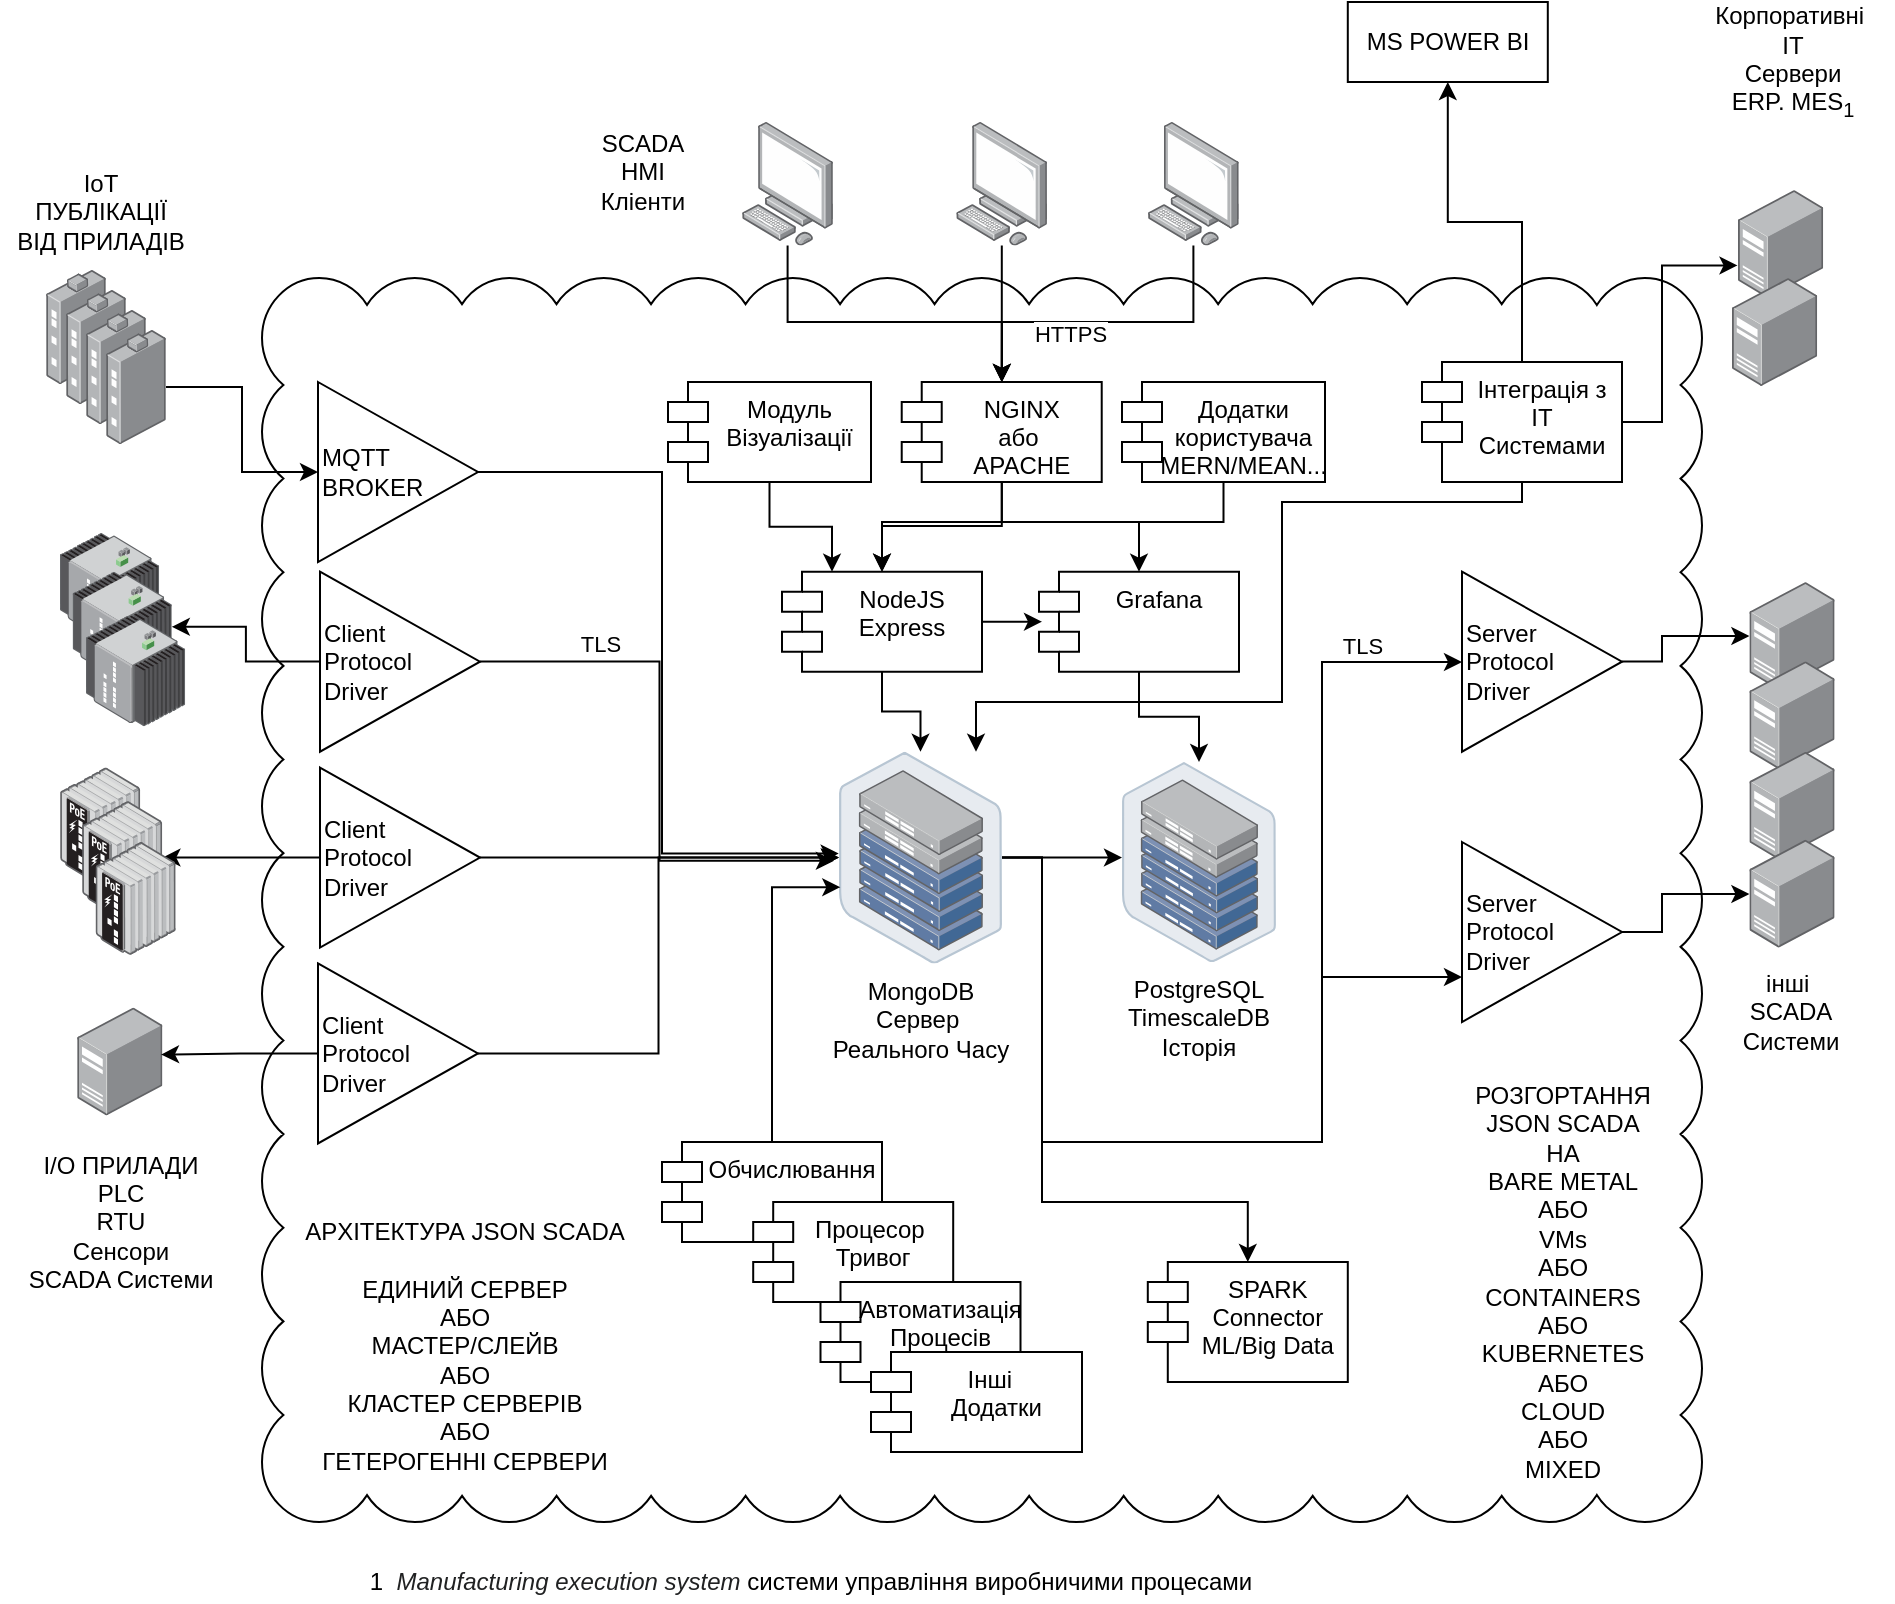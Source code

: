 <mxfile version="13.1.3">
    <diagram id="DClBRWJwVnQ7L_78uhSN" name="Page-1">
        <mxGraphModel dx="1115" dy="2233" grid="1" gridSize="10" guides="1" tooltips="1" connect="1" arrows="1" fold="1" page="1" pageScale="1" pageWidth="827" pageHeight="1169" math="0" shadow="0">
            <root>
                <mxCell id="0"/>
                <mxCell id="1" parent="0"/>
                <mxCell id="2CWKWO84OULizUMqtcW2-84" value="" style="whiteSpace=wrap;html=1;shape=mxgraph.basic.cloud_rect;" parent="1" vertex="1">
                    <mxGeometry x="200" y="48" width="720" height="622" as="geometry"/>
                </mxCell>
                <mxCell id="2CWKWO84OULizUMqtcW2-62" value="" style="points=[];aspect=fixed;html=1;align=center;shadow=0;dashed=0;image;image=img/lib/allied_telesis/switch/Industrial_Ethernet_IE200_POE.svg;" parent="1" vertex="1">
                    <mxGeometry x="99" y="292.79" width="40.2" height="56.4" as="geometry"/>
                </mxCell>
                <mxCell id="2CWKWO84OULizUMqtcW2-59" value="" style="points=[];aspect=fixed;html=1;align=center;shadow=0;dashed=0;image;image=img/lib/allied_telesis/switch/Industrial_Ethernet_IE300.svg;" parent="1" vertex="1">
                    <mxGeometry x="99" y="175.44" width="49.6" height="55.16" as="geometry"/>
                </mxCell>
                <mxCell id="2CWKWO84OULizUMqtcW2-55" style="edgeStyle=orthogonalEdgeStyle;rounded=0;orthogonalLoop=1;jettySize=auto;html=1;" parent="1" source="2CWKWO84OULizUMqtcW2-2" target="2CWKWO84OULizUMqtcW2-12" edge="1">
                    <mxGeometry relative="1" as="geometry"/>
                </mxCell>
                <mxCell id="2CWKWO84OULizUMqtcW2-91" value="TLS" style="edgeLabel;html=1;align=center;verticalAlign=middle;resizable=0;points=[];" parent="2CWKWO84OULizUMqtcW2-55" vertex="1" connectable="0">
                    <mxGeometry x="-0.569" relative="1" as="geometry">
                        <mxPoint y="-9" as="offset"/>
                    </mxGeometry>
                </mxCell>
                <mxCell id="2CWKWO84OULizUMqtcW2-56" style="edgeStyle=orthogonalEdgeStyle;rounded=0;orthogonalLoop=1;jettySize=auto;html=1;" parent="1" source="2CWKWO84OULizUMqtcW2-2" target="2CWKWO84OULizUMqtcW2-4" edge="1">
                    <mxGeometry relative="1" as="geometry"/>
                </mxCell>
                <mxCell id="2CWKWO84OULizUMqtcW2-2" value="Client&lt;br&gt;Protocol&lt;br&gt;Driver" style="triangle;whiteSpace=wrap;html=1;align=left;" parent="1" vertex="1">
                    <mxGeometry x="229" y="194.84" width="80" height="90" as="geometry"/>
                </mxCell>
                <mxCell id="2CWKWO84OULizUMqtcW2-4" value="" style="points=[];aspect=fixed;html=1;align=center;shadow=0;dashed=0;image;image=img/lib/allied_telesis/switch/Industrial_Ethernet_IE300.svg;" parent="1" vertex="1">
                    <mxGeometry x="105.3" y="194.84" width="49.6" height="55.16" as="geometry"/>
                </mxCell>
                <mxCell id="2CWKWO84OULizUMqtcW2-5" value="" style="points=[];aspect=fixed;html=1;align=center;shadow=0;dashed=0;image;image=img/lib/allied_telesis/switch/Industrial_Ethernet_IE200_POE.svg;" parent="1" vertex="1">
                    <mxGeometry x="110.0" y="309.59" width="40.2" height="56.4" as="geometry"/>
                </mxCell>
                <mxCell id="2CWKWO84OULizUMqtcW2-31" style="edgeStyle=orthogonalEdgeStyle;rounded=0;orthogonalLoop=1;jettySize=auto;html=1;" parent="1" source="2CWKWO84OULizUMqtcW2-7" target="2CWKWO84OULizUMqtcW2-20" edge="1">
                    <mxGeometry relative="1" as="geometry">
                        <Array as="points">
                            <mxPoint x="463" y="70"/>
                            <mxPoint x="570" y="70"/>
                        </Array>
                    </mxGeometry>
                </mxCell>
                <mxCell id="2CWKWO84OULizUMqtcW2-7" value="" style="points=[];aspect=fixed;html=1;align=center;shadow=0;dashed=0;image;image=img/lib/allied_telesis/computer_and_terminals/Personal_Computer.svg;" parent="1" vertex="1">
                    <mxGeometry x="440" y="-30" width="45.6" height="61.8" as="geometry"/>
                </mxCell>
                <mxCell id="2CWKWO84OULizUMqtcW2-33" style="edgeStyle=orthogonalEdgeStyle;rounded=0;orthogonalLoop=1;jettySize=auto;html=1;entryX=0.5;entryY=0;entryDx=0;entryDy=0;" parent="1" source="2CWKWO84OULizUMqtcW2-8" target="2CWKWO84OULizUMqtcW2-20" edge="1">
                    <mxGeometry relative="1" as="geometry">
                        <Array as="points">
                            <mxPoint x="666" y="70"/>
                            <mxPoint x="570" y="70"/>
                        </Array>
                    </mxGeometry>
                </mxCell>
                <mxCell id="2CWKWO84OULizUMqtcW2-88" value="HTTPS" style="edgeLabel;html=1;align=center;verticalAlign=middle;resizable=0;points=[];" parent="2CWKWO84OULizUMqtcW2-33" vertex="1" connectable="0">
                    <mxGeometry x="0.237" y="6" relative="1" as="geometry">
                        <mxPoint x="1" as="offset"/>
                    </mxGeometry>
                </mxCell>
                <mxCell id="2CWKWO84OULizUMqtcW2-8" value="" style="points=[];aspect=fixed;html=1;align=center;shadow=0;dashed=0;image;image=img/lib/allied_telesis/computer_and_terminals/Personal_Computer.svg;" parent="1" vertex="1">
                    <mxGeometry x="642.9" y="-30" width="45.6" height="61.8" as="geometry"/>
                </mxCell>
                <mxCell id="2CWKWO84OULizUMqtcW2-32" style="edgeStyle=orthogonalEdgeStyle;rounded=0;orthogonalLoop=1;jettySize=auto;html=1;entryX=0.5;entryY=0;entryDx=0;entryDy=0;" parent="1" source="2CWKWO84OULizUMqtcW2-9" target="2CWKWO84OULizUMqtcW2-20" edge="1">
                    <mxGeometry relative="1" as="geometry">
                        <mxPoint x="570" y="80" as="targetPoint"/>
                    </mxGeometry>
                </mxCell>
                <mxCell id="2CWKWO84OULizUMqtcW2-9" value="" style="points=[];aspect=fixed;html=1;align=center;shadow=0;dashed=0;image;image=img/lib/allied_telesis/computer_and_terminals/Personal_Computer.svg;" parent="1" vertex="1">
                    <mxGeometry x="547.06" y="-30" width="45.6" height="61.8" as="geometry"/>
                </mxCell>
                <mxCell id="2CWKWO84OULizUMqtcW2-27" style="edgeStyle=orthogonalEdgeStyle;rounded=0;orthogonalLoop=1;jettySize=auto;html=1;entryX=0;entryY=0.478;entryDx=0;entryDy=0;entryPerimeter=0;" parent="1" source="2CWKWO84OULizUMqtcW2-12" target="2CWKWO84OULizUMqtcW2-21" edge="1">
                    <mxGeometry relative="1" as="geometry"/>
                </mxCell>
                <mxCell id="2CWKWO84OULizUMqtcW2-48" style="edgeStyle=orthogonalEdgeStyle;rounded=0;orthogonalLoop=1;jettySize=auto;html=1;entryX=0;entryY=0.75;entryDx=0;entryDy=0;" parent="1" source="2CWKWO84OULizUMqtcW2-12" target="2CWKWO84OULizUMqtcW2-39" edge="1">
                    <mxGeometry relative="1" as="geometry">
                        <Array as="points">
                            <mxPoint x="590" y="338"/>
                            <mxPoint x="590" y="480"/>
                            <mxPoint x="730" y="480"/>
                            <mxPoint x="730" y="397"/>
                        </Array>
                    </mxGeometry>
                </mxCell>
                <mxCell id="2CWKWO84OULizUMqtcW2-82" style="edgeStyle=orthogonalEdgeStyle;rounded=0;orthogonalLoop=1;jettySize=auto;html=1;entryX=0.5;entryY=0;entryDx=0;entryDy=0;" parent="1" source="2CWKWO84OULizUMqtcW2-12" target="2CWKWO84OULizUMqtcW2-81" edge="1">
                    <mxGeometry relative="1" as="geometry">
                        <Array as="points">
                            <mxPoint x="590" y="338"/>
                            <mxPoint x="590" y="510"/>
                            <mxPoint x="693" y="510"/>
                        </Array>
                    </mxGeometry>
                </mxCell>
                <mxCell id="2CWKWO84OULizUMqtcW2-12" value="MongoDB&lt;br&gt;Сервер&amp;nbsp;&lt;br&gt;Реального Часу" style="points=[];aspect=fixed;html=1;align=center;shadow=0;dashed=0;image;image=img/lib/allied_telesis/storage/Datacenter_Server_Half_Rack_ToR.svg;" parent="1" vertex="1">
                    <mxGeometry x="488.5" y="284.84" width="81.5" height="105.9" as="geometry"/>
                </mxCell>
                <mxCell id="2CWKWO84OULizUMqtcW2-13" value="" style="points=[];aspect=fixed;html=1;align=center;shadow=0;dashed=0;image;image=img/lib/allied_telesis/computer_and_terminals/Server_Desktop.svg;" parent="1" vertex="1">
                    <mxGeometry x="107.6" y="412.74" width="42.6" height="54" as="geometry"/>
                </mxCell>
                <mxCell id="2CWKWO84OULizUMqtcW2-18" style="edgeStyle=orthogonalEdgeStyle;rounded=0;orthogonalLoop=1;jettySize=auto;html=1;exitX=0.5;exitY=0;exitDx=0;exitDy=0;entryX=0.008;entryY=0.64;entryDx=0;entryDy=0;entryPerimeter=0;" parent="1" source="2CWKWO84OULizUMqtcW2-14" target="2CWKWO84OULizUMqtcW2-12" edge="1">
                    <mxGeometry relative="1" as="geometry"/>
                </mxCell>
                <mxCell id="2CWKWO84OULizUMqtcW2-14" value="Обчислювання" style="shape=module;align=left;spacingLeft=20;align=center;verticalAlign=top;" parent="1" vertex="1">
                    <mxGeometry x="400" y="480" width="110" height="50" as="geometry"/>
                </mxCell>
                <mxCell id="2CWKWO84OULizUMqtcW2-15" value="Процесор &#10;Тривог" style="shape=module;align=left;spacingLeft=20;align=center;verticalAlign=top;" parent="1" vertex="1">
                    <mxGeometry x="445.6" y="510" width="100" height="50" as="geometry"/>
                </mxCell>
                <mxCell id="2CWKWO84OULizUMqtcW2-71" style="edgeStyle=orthogonalEdgeStyle;rounded=0;orthogonalLoop=1;jettySize=auto;html=1;" parent="1" source="2CWKWO84OULizUMqtcW2-16" target="2CWKWO84OULizUMqtcW2-12" edge="1">
                    <mxGeometry relative="1" as="geometry">
                        <Array as="points">
                            <mxPoint x="830" y="160"/>
                            <mxPoint x="710" y="160"/>
                            <mxPoint x="710" y="260"/>
                            <mxPoint x="557" y="260"/>
                        </Array>
                    </mxGeometry>
                </mxCell>
                <mxCell id="2CWKWO84OULizUMqtcW2-72" style="edgeStyle=orthogonalEdgeStyle;rounded=0;orthogonalLoop=1;jettySize=auto;html=1;entryX=-0.006;entryY=0.698;entryDx=0;entryDy=0;entryPerimeter=0;" parent="1" source="2CWKWO84OULizUMqtcW2-16" target="2CWKWO84OULizUMqtcW2-66" edge="1">
                    <mxGeometry relative="1" as="geometry">
                        <Array as="points">
                            <mxPoint x="900" y="120"/>
                            <mxPoint x="900" y="42"/>
                        </Array>
                    </mxGeometry>
                </mxCell>
                <mxCell id="2CWKWO84OULizUMqtcW2-86" style="edgeStyle=orthogonalEdgeStyle;rounded=0;orthogonalLoop=1;jettySize=auto;html=1;" parent="1" source="2CWKWO84OULizUMqtcW2-16" target="2CWKWO84OULizUMqtcW2-87" edge="1">
                    <mxGeometry relative="1" as="geometry">
                        <mxPoint x="830" y="-20" as="targetPoint"/>
                    </mxGeometry>
                </mxCell>
                <mxCell id="2CWKWO84OULizUMqtcW2-16" value="Інтеграція з&#10;IT&#10;Системами" style="shape=module;align=left;spacingLeft=20;align=center;verticalAlign=top;" parent="1" vertex="1">
                    <mxGeometry x="780" y="90" width="100" height="60" as="geometry"/>
                </mxCell>
                <mxCell id="2CWKWO84OULizUMqtcW2-24" style="edgeStyle=orthogonalEdgeStyle;rounded=0;orthogonalLoop=1;jettySize=auto;html=1;exitX=0.5;exitY=1;exitDx=0;exitDy=0;" parent="1" source="2CWKWO84OULizUMqtcW2-19" target="2CWKWO84OULizUMqtcW2-12" edge="1">
                    <mxGeometry relative="1" as="geometry"/>
                </mxCell>
                <mxCell id="2CWKWO84OULizUMqtcW2-28" style="edgeStyle=orthogonalEdgeStyle;rounded=0;orthogonalLoop=1;jettySize=auto;html=1;exitX=1;exitY=0.5;exitDx=0;exitDy=0;entryX=0.015;entryY=0.5;entryDx=0;entryDy=0;entryPerimeter=0;" parent="1" source="2CWKWO84OULizUMqtcW2-19" target="2CWKWO84OULizUMqtcW2-22" edge="1">
                    <mxGeometry relative="1" as="geometry"/>
                </mxCell>
                <mxCell id="2CWKWO84OULizUMqtcW2-19" value="NodeJS&#10;Express" style="shape=module;align=left;spacingLeft=20;align=center;verticalAlign=top;" parent="1" vertex="1">
                    <mxGeometry x="460" y="194.84" width="100" height="50" as="geometry"/>
                </mxCell>
                <mxCell id="2CWKWO84OULizUMqtcW2-35" style="edgeStyle=orthogonalEdgeStyle;rounded=0;orthogonalLoop=1;jettySize=auto;html=1;entryX=0.5;entryY=0;entryDx=0;entryDy=0;" parent="1" source="2CWKWO84OULizUMqtcW2-20" target="2CWKWO84OULizUMqtcW2-22" edge="1">
                    <mxGeometry relative="1" as="geometry">
                        <Array as="points">
                            <mxPoint x="570" y="170"/>
                            <mxPoint x="639" y="170"/>
                        </Array>
                    </mxGeometry>
                </mxCell>
                <mxCell id="2CWKWO84OULizUMqtcW2-78" style="edgeStyle=orthogonalEdgeStyle;rounded=0;orthogonalLoop=1;jettySize=auto;html=1;" parent="1" source="2CWKWO84OULizUMqtcW2-20" target="2CWKWO84OULizUMqtcW2-19" edge="1">
                    <mxGeometry relative="1" as="geometry">
                        <Array as="points">
                            <mxPoint x="570" y="172"/>
                            <mxPoint x="510" y="172"/>
                        </Array>
                    </mxGeometry>
                </mxCell>
                <mxCell id="2CWKWO84OULizUMqtcW2-20" value="NGINX&#10;або &#10;APACHE" style="shape=module;align=left;spacingLeft=20;align=center;verticalAlign=top;" parent="1" vertex="1">
                    <mxGeometry x="519.86" y="100" width="100" height="50" as="geometry"/>
                </mxCell>
                <mxCell id="2CWKWO84OULizUMqtcW2-21" value="PostgreSQL&lt;br&gt;TimescaleDB&lt;br&gt;Історія" style="points=[];aspect=fixed;html=1;align=center;shadow=0;dashed=0;image;image=img/lib/allied_telesis/storage/Datacenter_Server_Half_Rack_ToR.svg;" parent="1" vertex="1">
                    <mxGeometry x="630" y="290" width="76.96" height="100" as="geometry"/>
                </mxCell>
                <mxCell id="2CWKWO84OULizUMqtcW2-23" style="edgeStyle=orthogonalEdgeStyle;rounded=0;orthogonalLoop=1;jettySize=auto;html=1;exitX=0.5;exitY=1;exitDx=0;exitDy=0;" parent="1" source="2CWKWO84OULizUMqtcW2-22" target="2CWKWO84OULizUMqtcW2-21" edge="1">
                    <mxGeometry relative="1" as="geometry"/>
                </mxCell>
                <mxCell id="2CWKWO84OULizUMqtcW2-22" value="Grafana" style="shape=module;align=left;spacingLeft=20;align=center;verticalAlign=top;" parent="1" vertex="1">
                    <mxGeometry x="588.5" y="194.84" width="100" height="50" as="geometry"/>
                </mxCell>
                <mxCell id="2CWKWO84OULizUMqtcW2-47" style="edgeStyle=orthogonalEdgeStyle;rounded=0;orthogonalLoop=1;jettySize=auto;html=1;" parent="1" source="2CWKWO84OULizUMqtcW2-36" target="2CWKWO84OULizUMqtcW2-42" edge="1">
                    <mxGeometry relative="1" as="geometry">
                        <Array as="points">
                            <mxPoint x="900" y="240"/>
                            <mxPoint x="900" y="227"/>
                        </Array>
                    </mxGeometry>
                </mxCell>
                <mxCell id="2CWKWO84OULizUMqtcW2-65" style="edgeStyle=orthogonalEdgeStyle;rounded=0;orthogonalLoop=1;jettySize=auto;html=1;" parent="1" target="2CWKWO84OULizUMqtcW2-36" edge="1">
                    <mxGeometry relative="1" as="geometry">
                        <mxPoint x="730" y="410" as="sourcePoint"/>
                        <Array as="points">
                            <mxPoint x="730" y="240"/>
                        </Array>
                    </mxGeometry>
                </mxCell>
                <mxCell id="2CWKWO84OULizUMqtcW2-90" value="TLS" style="edgeLabel;html=1;align=center;verticalAlign=middle;resizable=0;points=[];" parent="2CWKWO84OULizUMqtcW2-65" vertex="1" connectable="0">
                    <mxGeometry x="0.416" y="-20" relative="1" as="geometry">
                        <mxPoint x="20" y="-28" as="offset"/>
                    </mxGeometry>
                </mxCell>
                <mxCell id="2CWKWO84OULizUMqtcW2-36" value="Server&lt;br&gt;Protocol&lt;br&gt;Driver" style="triangle;whiteSpace=wrap;html=1;align=left;" parent="1" vertex="1">
                    <mxGeometry x="800" y="194.84" width="80" height="90" as="geometry"/>
                </mxCell>
                <mxCell id="2CWKWO84OULizUMqtcW2-54" style="edgeStyle=orthogonalEdgeStyle;rounded=0;orthogonalLoop=1;jettySize=auto;html=1;entryX=-0.031;entryY=0.515;entryDx=0;entryDy=0;entryPerimeter=0;" parent="1" source="2CWKWO84OULizUMqtcW2-37" target="2CWKWO84OULizUMqtcW2-12" edge="1">
                    <mxGeometry relative="1" as="geometry"/>
                </mxCell>
                <mxCell id="2CWKWO84OULizUMqtcW2-58" style="edgeStyle=orthogonalEdgeStyle;rounded=0;orthogonalLoop=1;jettySize=auto;html=1;" parent="1" source="2CWKWO84OULizUMqtcW2-37" target="2CWKWO84OULizUMqtcW2-5" edge="1">
                    <mxGeometry relative="1" as="geometry"/>
                </mxCell>
                <mxCell id="2CWKWO84OULizUMqtcW2-37" value="Client&lt;br&gt;Protocol&lt;br&gt;Driver" style="triangle;whiteSpace=wrap;html=1;align=left;" parent="1" vertex="1">
                    <mxGeometry x="229" y="292.79" width="80" height="90" as="geometry"/>
                </mxCell>
                <mxCell id="2CWKWO84OULizUMqtcW2-52" style="edgeStyle=orthogonalEdgeStyle;rounded=0;orthogonalLoop=1;jettySize=auto;html=1;" parent="1" source="2CWKWO84OULizUMqtcW2-38" target="2CWKWO84OULizUMqtcW2-12" edge="1">
                    <mxGeometry relative="1" as="geometry"/>
                </mxCell>
                <mxCell id="2CWKWO84OULizUMqtcW2-64" style="edgeStyle=orthogonalEdgeStyle;rounded=0;orthogonalLoop=1;jettySize=auto;html=1;entryX=0.984;entryY=0.436;entryDx=0;entryDy=0;entryPerimeter=0;" parent="1" source="2CWKWO84OULizUMqtcW2-38" target="2CWKWO84OULizUMqtcW2-13" edge="1">
                    <mxGeometry relative="1" as="geometry">
                        <mxPoint x="170" y="436" as="targetPoint"/>
                    </mxGeometry>
                </mxCell>
                <mxCell id="2CWKWO84OULizUMqtcW2-38" value="Client&lt;br&gt;Protocol&lt;br&gt;Driver" style="triangle;whiteSpace=wrap;html=1;align=left;" parent="1" vertex="1">
                    <mxGeometry x="228" y="390.74" width="80" height="90" as="geometry"/>
                </mxCell>
                <mxCell id="2CWKWO84OULizUMqtcW2-46" style="edgeStyle=orthogonalEdgeStyle;rounded=0;orthogonalLoop=1;jettySize=auto;html=1;exitX=1;exitY=0.5;exitDx=0;exitDy=0;" parent="1" source="2CWKWO84OULizUMqtcW2-39" target="2CWKWO84OULizUMqtcW2-45" edge="1">
                    <mxGeometry relative="1" as="geometry">
                        <Array as="points">
                            <mxPoint x="900" y="375"/>
                            <mxPoint x="900" y="356"/>
                        </Array>
                    </mxGeometry>
                </mxCell>
                <mxCell id="2CWKWO84OULizUMqtcW2-39" value="Server&lt;br&gt;Protocol&lt;br&gt;Driver" style="triangle;whiteSpace=wrap;html=1;align=left;" parent="1" vertex="1">
                    <mxGeometry x="800" y="330" width="80" height="90" as="geometry"/>
                </mxCell>
                <mxCell id="2CWKWO84OULizUMqtcW2-40" value="I/O ПРИЛАДИ&lt;br&gt;PLC&lt;br&gt;RTU&lt;br&gt;Сенсори&lt;br&gt;SCADA Системи" style="text;html=1;align=center;verticalAlign=middle;resizable=0;points=[];autosize=1;" parent="1" vertex="1">
                    <mxGeometry x="73.9" y="485" width="110" height="70" as="geometry"/>
                </mxCell>
                <mxCell id="2CWKWO84OULizUMqtcW2-41" value="інші&amp;nbsp;&lt;br&gt;SCADA&lt;br&gt;Системи" style="text;html=1;align=center;verticalAlign=middle;resizable=0;points=[];autosize=1;" parent="1" vertex="1">
                    <mxGeometry x="934.3" y="390" width="60" height="50" as="geometry"/>
                </mxCell>
                <mxCell id="2CWKWO84OULizUMqtcW2-42" value="" style="points=[];aspect=fixed;html=1;align=center;shadow=0;dashed=0;image;image=img/lib/allied_telesis/computer_and_terminals/Server_Desktop.svg;" parent="1" vertex="1">
                    <mxGeometry x="943.7" y="200" width="42.6" height="54" as="geometry"/>
                </mxCell>
                <mxCell id="2CWKWO84OULizUMqtcW2-43" value="" style="points=[];aspect=fixed;html=1;align=center;shadow=0;dashed=0;image;image=img/lib/allied_telesis/computer_and_terminals/Server_Desktop.svg;" parent="1" vertex="1">
                    <mxGeometry x="943.7" y="239.6" width="42.6" height="54" as="geometry"/>
                </mxCell>
                <mxCell id="2CWKWO84OULizUMqtcW2-44" value="" style="points=[];aspect=fixed;html=1;align=center;shadow=0;dashed=0;image;image=img/lib/allied_telesis/computer_and_terminals/Server_Desktop.svg;" parent="1" vertex="1">
                    <mxGeometry x="943.7" y="284.84" width="42.6" height="54" as="geometry"/>
                </mxCell>
                <mxCell id="2CWKWO84OULizUMqtcW2-45" value="" style="points=[];aspect=fixed;html=1;align=center;shadow=0;dashed=0;image;image=img/lib/allied_telesis/computer_and_terminals/Server_Desktop.svg;" parent="1" vertex="1">
                    <mxGeometry x="943.7" y="328.79" width="42.6" height="54" as="geometry"/>
                </mxCell>
                <mxCell id="2CWKWO84OULizUMqtcW2-60" value="" style="points=[];aspect=fixed;html=1;align=center;shadow=0;dashed=0;image;image=img/lib/allied_telesis/switch/Industrial_Ethernet_IE300.svg;" parent="1" vertex="1">
                    <mxGeometry x="112" y="217" width="49.6" height="55.16" as="geometry"/>
                </mxCell>
                <mxCell id="2CWKWO84OULizUMqtcW2-61" value="" style="points=[];aspect=fixed;html=1;align=center;shadow=0;dashed=0;image;image=img/lib/allied_telesis/switch/Industrial_Ethernet_IE200_POE.svg;" parent="1" vertex="1">
                    <mxGeometry x="116.7" y="330.0" width="40.2" height="56.4" as="geometry"/>
                </mxCell>
                <mxCell id="2CWKWO84OULizUMqtcW2-66" value="" style="points=[];aspect=fixed;html=1;align=center;shadow=0;dashed=0;image;image=img/lib/allied_telesis/computer_and_terminals/Server_Desktop.svg;" parent="1" vertex="1">
                    <mxGeometry x="938" y="4" width="42.6" height="54" as="geometry"/>
                </mxCell>
                <mxCell id="2CWKWO84OULizUMqtcW2-67" value="Корпоративні&amp;nbsp;&lt;br&gt;IT&lt;br&gt;Сервери&lt;br&gt;ERP. MES&lt;sub&gt;1&lt;/sub&gt;" style="text;html=1;align=center;verticalAlign=middle;resizable=0;points=[];autosize=1;rotation=0;" parent="1" vertex="1">
                    <mxGeometry x="915" y="-90" width="100" height="60" as="geometry"/>
                </mxCell>
                <mxCell id="2CWKWO84OULizUMqtcW2-68" value="" style="points=[];aspect=fixed;html=1;align=center;shadow=0;dashed=0;image;image=img/lib/allied_telesis/computer_and_terminals/Server_Desktop.svg;" parent="1" vertex="1">
                    <mxGeometry x="935" y="48" width="42.6" height="54" as="geometry"/>
                </mxCell>
                <mxCell id="2CWKWO84OULizUMqtcW2-103" style="edgeStyle=orthogonalEdgeStyle;rounded=0;orthogonalLoop=1;jettySize=auto;html=1;entryX=0.25;entryY=0;entryDx=0;entryDy=0;" parent="1" source="2CWKWO84OULizUMqtcW2-73" target="2CWKWO84OULizUMqtcW2-19" edge="1">
                    <mxGeometry relative="1" as="geometry"/>
                </mxCell>
                <mxCell id="2CWKWO84OULizUMqtcW2-73" value="Модуль&#10;Візуалізації" style="shape=module;align=left;spacingLeft=20;align=center;verticalAlign=top;" parent="1" vertex="1">
                    <mxGeometry x="403" y="100" width="101.5" height="50" as="geometry"/>
                </mxCell>
                <mxCell id="2CWKWO84OULizUMqtcW2-79" value="SCADA&lt;br&gt;HMI&lt;br&gt;Кліенти" style="text;html=1;align=center;verticalAlign=middle;resizable=0;points=[];autosize=1;" parent="1" vertex="1">
                    <mxGeometry x="360" y="-30" width="60" height="50" as="geometry"/>
                </mxCell>
                <mxCell id="2CWKWO84OULizUMqtcW2-80" value="Автоматизація&#10;Процесів" style="shape=module;align=left;spacingLeft=20;align=center;verticalAlign=top;" parent="1" vertex="1">
                    <mxGeometry x="479.25" y="550" width="100" height="50" as="geometry"/>
                </mxCell>
                <mxCell id="2CWKWO84OULizUMqtcW2-81" value="SPARK&#10;Connector&#10;ML/Big Data" style="shape=module;align=left;spacingLeft=20;align=center;verticalAlign=top;" parent="1" vertex="1">
                    <mxGeometry x="642.9" y="540" width="100" height="60" as="geometry"/>
                </mxCell>
                <mxCell id="2CWKWO84OULizUMqtcW2-85" value="АРXІТЕКТУРА JSON SCADA&lt;br&gt;&lt;br&gt;ЕДИНИЙ СЕРВЕР&lt;br&gt;АБО&lt;br&gt;МАСТЕР/СЛЕЙВ&lt;br&gt;АБО&lt;br&gt;КЛАСТЕР СЕРВЕРІВ&lt;br&gt;АБО&lt;br&gt;ГЕТЕРОГЕННІ СЕРВЕРИ" style="text;html=1;align=center;verticalAlign=middle;resizable=0;points=[];autosize=1;" parent="1" vertex="1">
                    <mxGeometry x="211" y="517" width="180" height="130" as="geometry"/>
                </mxCell>
                <mxCell id="2CWKWO84OULizUMqtcW2-87" value="MS POWER BI" style="rounded=0;whiteSpace=wrap;html=1;" parent="1" vertex="1">
                    <mxGeometry x="742.9" y="-90" width="100" height="40" as="geometry"/>
                </mxCell>
                <mxCell id="2CWKWO84OULizUMqtcW2-95" style="edgeStyle=orthogonalEdgeStyle;rounded=0;orthogonalLoop=1;jettySize=auto;html=1;entryX=-0.002;entryY=0.481;entryDx=0;entryDy=0;entryPerimeter=0;" parent="1" source="2CWKWO84OULizUMqtcW2-92" target="2CWKWO84OULizUMqtcW2-12" edge="1">
                    <mxGeometry relative="1" as="geometry">
                        <Array as="points">
                            <mxPoint x="400" y="145"/>
                            <mxPoint x="400" y="336"/>
                        </Array>
                    </mxGeometry>
                </mxCell>
                <mxCell id="2CWKWO84OULizUMqtcW2-92" value="MQTT&lt;br&gt;BROKER" style="triangle;whiteSpace=wrap;html=1;align=left;" parent="1" vertex="1">
                    <mxGeometry x="228" y="100" width="80" height="90" as="geometry"/>
                </mxCell>
                <mxCell id="2CWKWO84OULizUMqtcW2-96" value="IoT&lt;br&gt;ПУБЛІКАЦІЇ&lt;br&gt;ВІД ПРИЛАДІВ" style="text;html=1;align=center;verticalAlign=middle;resizable=0;points=[];autosize=1;" parent="1" vertex="1">
                    <mxGeometry x="69.1" y="-10" width="100" height="50" as="geometry"/>
                </mxCell>
                <mxCell id="2CWKWO84OULizUMqtcW2-98" value="" style="points=[];aspect=fixed;html=1;align=center;shadow=0;dashed=0;image;image=img/lib/allied_telesis/media_converters/Industrial_Media_Converter.svg;" parent="1" vertex="1">
                    <mxGeometry x="92" y="44" width="30" height="57" as="geometry"/>
                </mxCell>
                <mxCell id="2CWKWO84OULizUMqtcW2-99" value="" style="points=[];aspect=fixed;html=1;align=center;shadow=0;dashed=0;image;image=img/lib/allied_telesis/media_converters/Industrial_Media_Converter.svg;" parent="1" vertex="1">
                    <mxGeometry x="102" y="54" width="30" height="57" as="geometry"/>
                </mxCell>
                <mxCell id="2CWKWO84OULizUMqtcW2-100" value="" style="points=[];aspect=fixed;html=1;align=center;shadow=0;dashed=0;image;image=img/lib/allied_telesis/media_converters/Industrial_Media_Converter.svg;" parent="1" vertex="1">
                    <mxGeometry x="112" y="64" width="30" height="57" as="geometry"/>
                </mxCell>
                <mxCell id="2CWKWO84OULizUMqtcW2-102" style="edgeStyle=orthogonalEdgeStyle;rounded=0;orthogonalLoop=1;jettySize=auto;html=1;entryX=0;entryY=0.5;entryDx=0;entryDy=0;" parent="1" source="2CWKWO84OULizUMqtcW2-101" target="2CWKWO84OULizUMqtcW2-92" edge="1">
                    <mxGeometry relative="1" as="geometry"/>
                </mxCell>
                <mxCell id="2CWKWO84OULizUMqtcW2-101" value="" style="points=[];aspect=fixed;html=1;align=center;shadow=0;dashed=0;image;image=img/lib/allied_telesis/media_converters/Industrial_Media_Converter.svg;" parent="1" vertex="1">
                    <mxGeometry x="122" y="74" width="30" height="57" as="geometry"/>
                </mxCell>
                <mxCell id="2CWKWO84OULizUMqtcW2-104" value="РОЗГОРТАННЯ&lt;br&gt;JSON SCADA&lt;br&gt;НА&lt;br&gt;BARE METAL&lt;br&gt;АБО&lt;br&gt;VMs&lt;br&gt;АБО&lt;br&gt;CONTAINERS&lt;br&gt;АБО&lt;br&gt;KUBERNETES&lt;br&gt;АБО&lt;br&gt;CLOUD&lt;br&gt;АБО&lt;br&gt;MIXED" style="text;html=1;align=center;verticalAlign=middle;resizable=0;points=[];autosize=1;" parent="1" vertex="1">
                    <mxGeometry x="795" y="455" width="110" height="190" as="geometry"/>
                </mxCell>
                <mxCell id="2CWKWO84OULizUMqtcW2-105" value="Інші  &#10;Додатки" style="shape=module;align=left;spacingLeft=20;align=center;verticalAlign=top;" parent="1" vertex="1">
                    <mxGeometry x="504.5" y="585" width="105.5" height="50" as="geometry"/>
                </mxCell>
                <mxCell id="2CWKWO84OULizUMqtcW2-107" style="edgeStyle=orthogonalEdgeStyle;rounded=0;orthogonalLoop=1;jettySize=auto;html=1;entryX=0.5;entryY=0;entryDx=0;entryDy=0;" parent="1" source="2CWKWO84OULizUMqtcW2-106" target="2CWKWO84OULizUMqtcW2-19" edge="1">
                    <mxGeometry relative="1" as="geometry">
                        <Array as="points">
                            <mxPoint x="681" y="170"/>
                            <mxPoint x="510" y="170"/>
                        </Array>
                    </mxGeometry>
                </mxCell>
                <mxCell id="2CWKWO84OULizUMqtcW2-106" value="Додатки &#10;користувача&#10;MERN/MEAN..." style="shape=module;align=left;spacingLeft=20;align=center;verticalAlign=top;" parent="1" vertex="1">
                    <mxGeometry x="630" y="100" width="101.5" height="50" as="geometry"/>
                </mxCell>
                <mxCell id="4" value="&lt;font style=&quot;font-size: 12px&quot;&gt;1&amp;nbsp;&amp;nbsp;&lt;i style=&quot;color: rgb(32 , 33 , 34) ; background-color: rgb(255 , 255 , 255)&quot;&gt;&lt;span lang=&quot;en&quot;&gt;Manufacturing execution system&amp;nbsp;&lt;/span&gt;&lt;/i&gt;системи управління виробничими процесами&lt;/font&gt;" style="text;html=1;align=center;verticalAlign=middle;resizable=0;points=[];autosize=1;" parent="1" vertex="1">
                    <mxGeometry x="244" y="690" width="460" height="20" as="geometry"/>
                </mxCell>
            </root>
        </mxGraphModel>
    </diagram>
</mxfile>
